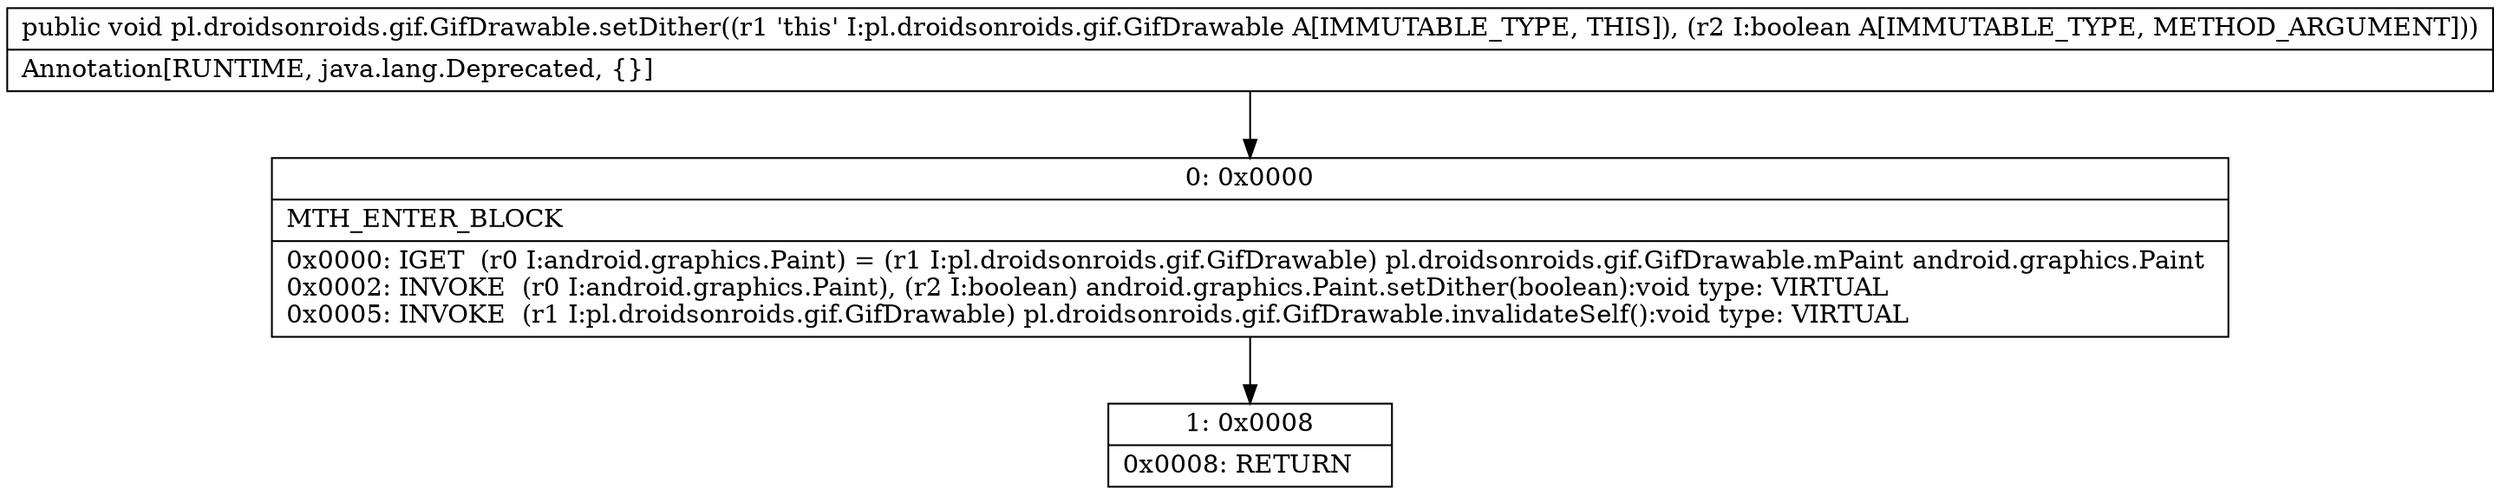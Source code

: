 digraph "CFG forpl.droidsonroids.gif.GifDrawable.setDither(Z)V" {
Node_0 [shape=record,label="{0\:\ 0x0000|MTH_ENTER_BLOCK\l|0x0000: IGET  (r0 I:android.graphics.Paint) = (r1 I:pl.droidsonroids.gif.GifDrawable) pl.droidsonroids.gif.GifDrawable.mPaint android.graphics.Paint \l0x0002: INVOKE  (r0 I:android.graphics.Paint), (r2 I:boolean) android.graphics.Paint.setDither(boolean):void type: VIRTUAL \l0x0005: INVOKE  (r1 I:pl.droidsonroids.gif.GifDrawable) pl.droidsonroids.gif.GifDrawable.invalidateSelf():void type: VIRTUAL \l}"];
Node_1 [shape=record,label="{1\:\ 0x0008|0x0008: RETURN   \l}"];
MethodNode[shape=record,label="{public void pl.droidsonroids.gif.GifDrawable.setDither((r1 'this' I:pl.droidsonroids.gif.GifDrawable A[IMMUTABLE_TYPE, THIS]), (r2 I:boolean A[IMMUTABLE_TYPE, METHOD_ARGUMENT]))  | Annotation[RUNTIME, java.lang.Deprecated, \{\}]\l}"];
MethodNode -> Node_0;
Node_0 -> Node_1;
}

